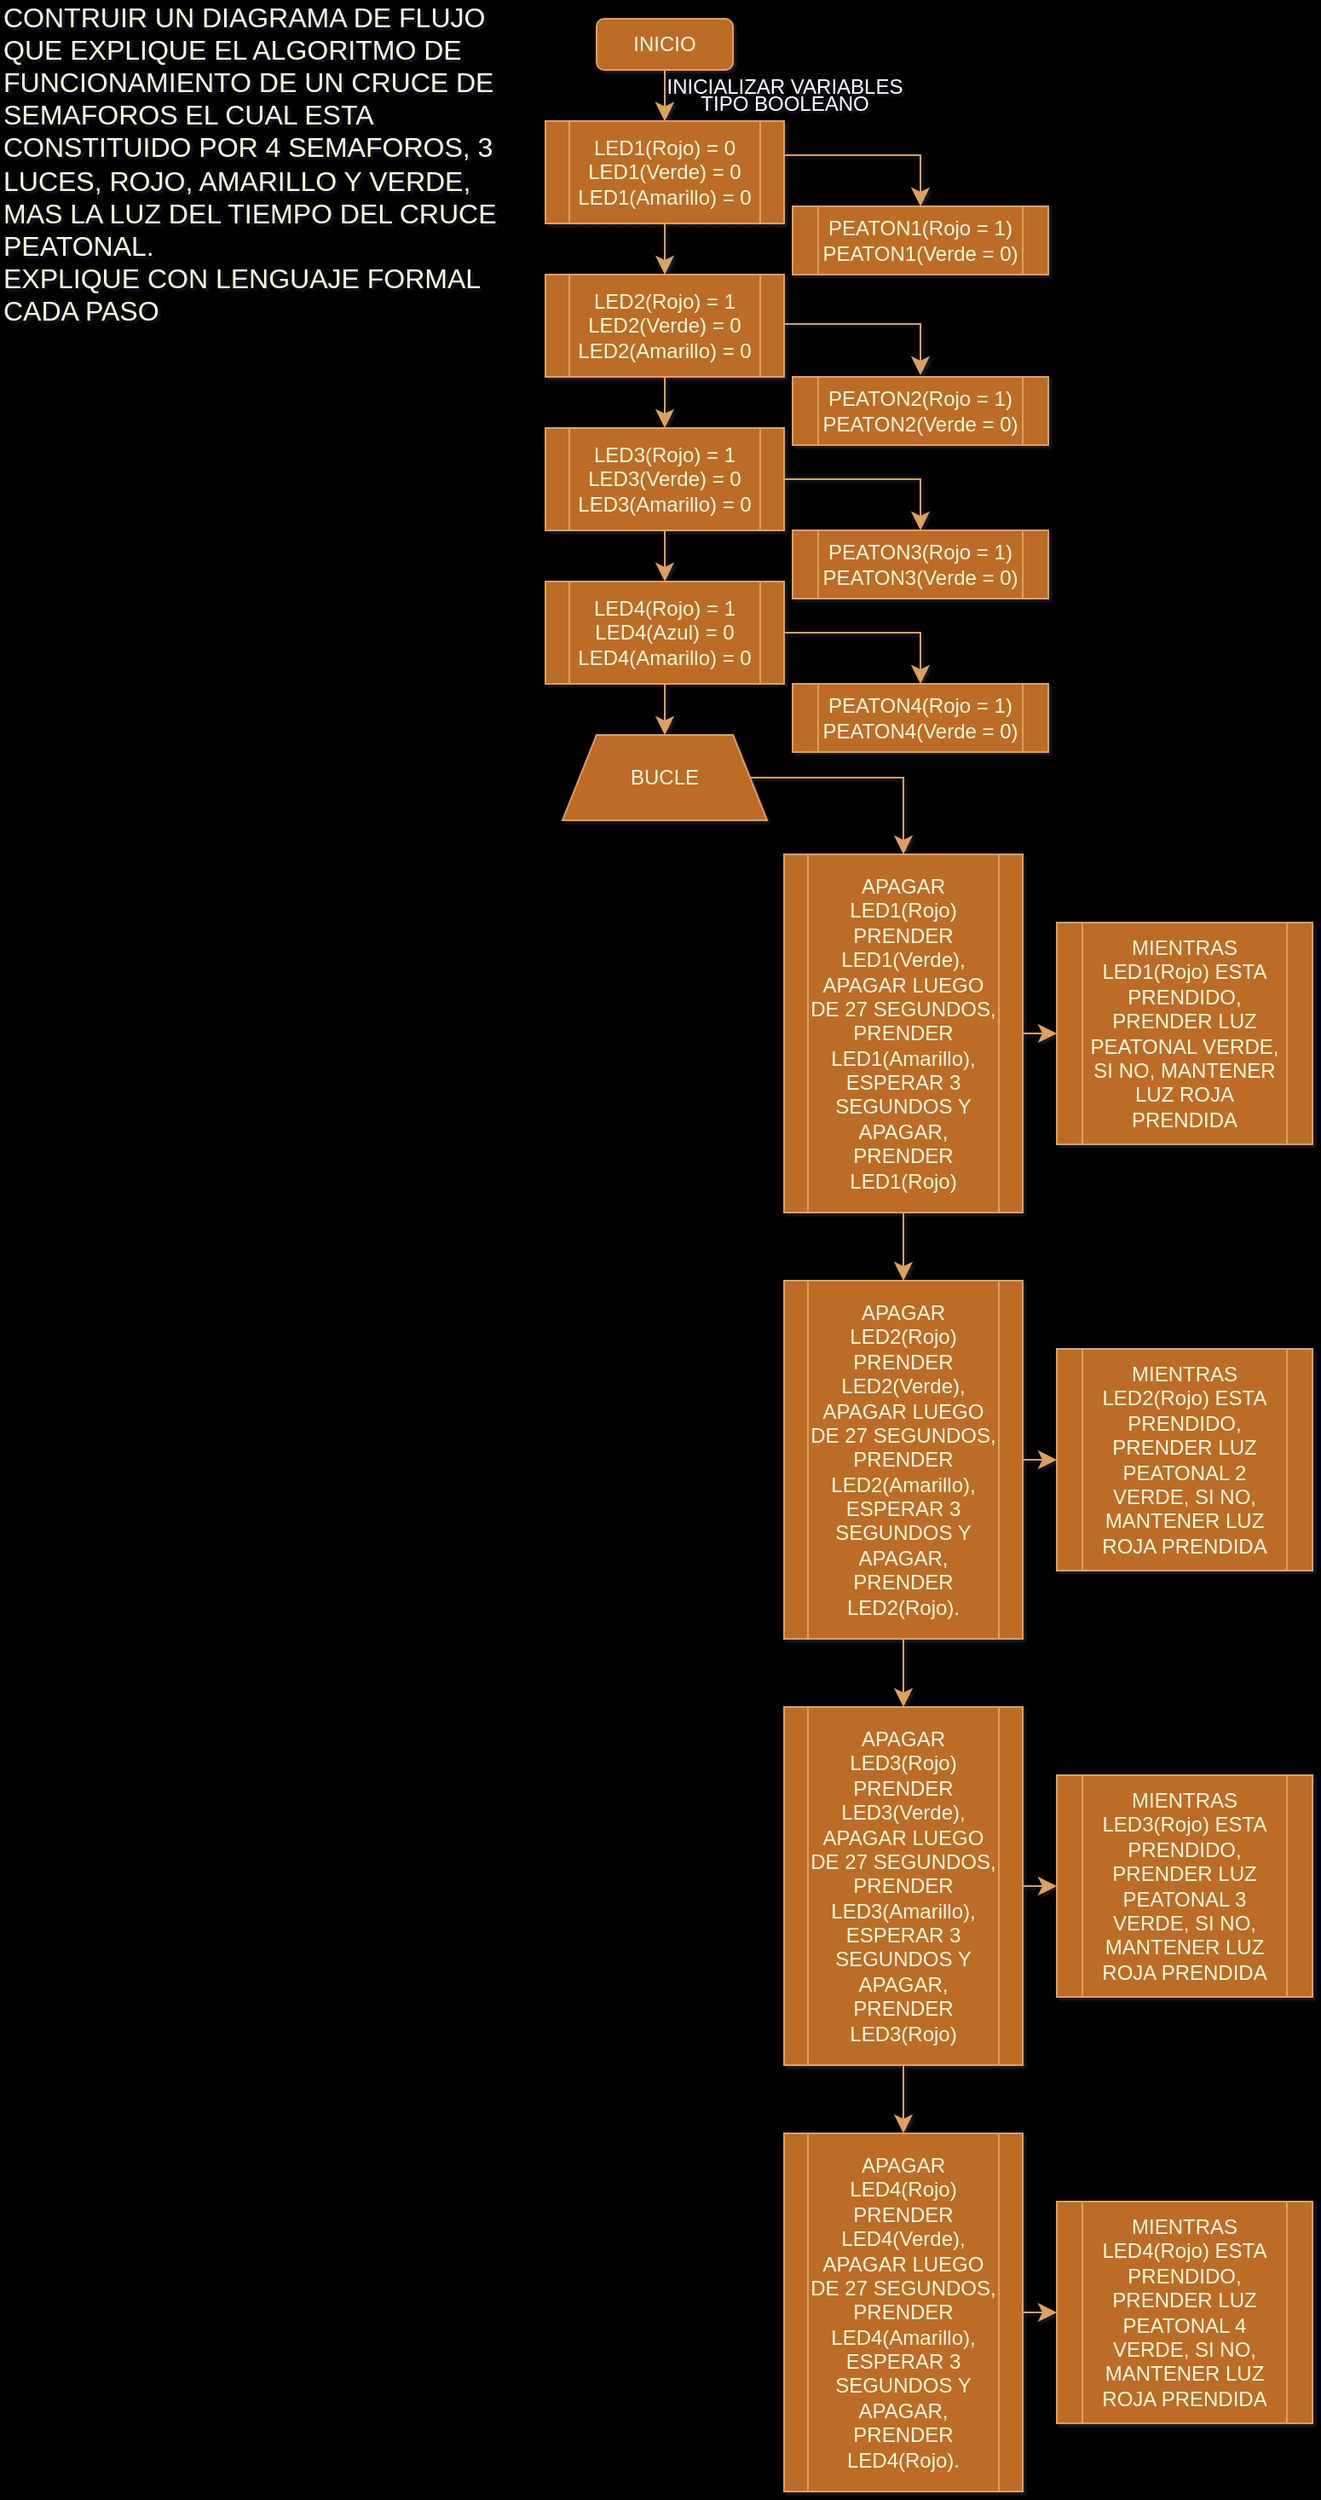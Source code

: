 <mxfile version="24.7.17">
  <diagram id="C5RBs43oDa-KdzZeNtuy" name="Page-1">
    <mxGraphModel dx="633" dy="628" grid="1" gridSize="10" guides="1" tooltips="1" connect="1" arrows="1" fold="1" page="1" pageScale="1" pageWidth="827" pageHeight="1169" background="#000000" math="0" shadow="1">
      <root>
        <mxCell id="WIyWlLk6GJQsqaUBKTNV-0" />
        <mxCell id="WIyWlLk6GJQsqaUBKTNV-1" parent="WIyWlLk6GJQsqaUBKTNV-0" />
        <mxCell id="6VBaOf3o9NcyqXHQ1wU7-5" style="edgeStyle=none;curved=1;rounded=0;orthogonalLoop=1;jettySize=auto;html=1;exitX=0.5;exitY=1;exitDx=0;exitDy=0;entryX=0.5;entryY=0;entryDx=0;entryDy=0;fontSize=12;startSize=8;endSize=8;labelBackgroundColor=none;strokeColor=#DDA15E;fontColor=default;" edge="1" parent="WIyWlLk6GJQsqaUBKTNV-1" source="6VBaOf3o9NcyqXHQ1wU7-0">
          <mxGeometry relative="1" as="geometry">
            <mxPoint x="400" y="170" as="targetPoint" />
          </mxGeometry>
        </mxCell>
        <mxCell id="6VBaOf3o9NcyqXHQ1wU7-0" value="LED1(Rojo) = 0&lt;div&gt;LED1(Verde) = 0&lt;br&gt;&lt;/div&gt;&lt;div&gt;LED1(Amarillo) = 0&lt;br&gt;&lt;/div&gt;" style="shape=process;whiteSpace=wrap;html=1;backgroundOutline=1;labelBackgroundColor=none;fillColor=#BC6C25;strokeColor=#DDA15E;fontColor=#FEFAE0;" vertex="1" parent="WIyWlLk6GJQsqaUBKTNV-1">
          <mxGeometry x="330" y="80" width="140" height="60" as="geometry" />
        </mxCell>
        <mxCell id="6VBaOf3o9NcyqXHQ1wU7-3" value="&lt;font color=&quot;#ffffff&quot;&gt;INICIALIZAR VARIABLES&lt;/font&gt;" style="edgeStyle=none;curved=1;rounded=0;orthogonalLoop=1;jettySize=auto;html=1;fontSize=12;startSize=8;endSize=8;labelBackgroundColor=none;strokeColor=#DDA15E;fontColor=default;" edge="1" parent="WIyWlLk6GJQsqaUBKTNV-1" source="6VBaOf3o9NcyqXHQ1wU7-2" target="6VBaOf3o9NcyqXHQ1wU7-0">
          <mxGeometry x="-0.333" y="70" relative="1" as="geometry">
            <mxPoint as="offset" />
          </mxGeometry>
        </mxCell>
        <mxCell id="6VBaOf3o9NcyqXHQ1wU7-2" value="INICIO" style="rounded=1;whiteSpace=wrap;html=1;labelBackgroundColor=none;fillColor=#BC6C25;strokeColor=#DDA15E;fontColor=#FEFAE0;" vertex="1" parent="WIyWlLk6GJQsqaUBKTNV-1">
          <mxGeometry x="360" y="20" width="80" height="30" as="geometry" />
        </mxCell>
        <mxCell id="6VBaOf3o9NcyqXHQ1wU7-10" style="edgeStyle=none;curved=1;rounded=0;orthogonalLoop=1;jettySize=auto;html=1;exitX=0.5;exitY=1;exitDx=0;exitDy=0;entryX=0.5;entryY=0;entryDx=0;entryDy=0;strokeColor=#DDA15E;fontSize=12;fontColor=#FEFAE0;startSize=8;endSize=8;fillColor=#BC6C25;" edge="1" parent="WIyWlLk6GJQsqaUBKTNV-1">
          <mxGeometry relative="1" as="geometry">
            <mxPoint x="400" y="230" as="sourcePoint" />
            <mxPoint x="400" y="260" as="targetPoint" />
          </mxGeometry>
        </mxCell>
        <mxCell id="6VBaOf3o9NcyqXHQ1wU7-12" style="edgeStyle=none;curved=1;rounded=0;orthogonalLoop=1;jettySize=auto;html=1;exitX=0.5;exitY=1;exitDx=0;exitDy=0;entryX=0.5;entryY=0;entryDx=0;entryDy=0;strokeColor=#DDA15E;fontSize=12;fontColor=#FEFAE0;startSize=8;endSize=8;fillColor=#BC6C25;" edge="1" parent="WIyWlLk6GJQsqaUBKTNV-1">
          <mxGeometry relative="1" as="geometry">
            <mxPoint x="400" y="320" as="sourcePoint" />
            <mxPoint x="400" y="350" as="targetPoint" />
          </mxGeometry>
        </mxCell>
        <mxCell id="6VBaOf3o9NcyqXHQ1wU7-14" style="edgeStyle=none;curved=1;rounded=0;orthogonalLoop=1;jettySize=auto;html=1;exitX=0.5;exitY=1;exitDx=0;exitDy=0;entryX=0.5;entryY=0;entryDx=0;entryDy=0;strokeColor=#DDA15E;fontSize=12;fontColor=#FEFAE0;startSize=8;endSize=8;fillColor=#BC6C25;" edge="1" parent="WIyWlLk6GJQsqaUBKTNV-1" target="6VBaOf3o9NcyqXHQ1wU7-13">
          <mxGeometry relative="1" as="geometry">
            <mxPoint x="400" y="410" as="sourcePoint" />
          </mxGeometry>
        </mxCell>
        <mxCell id="6VBaOf3o9NcyqXHQ1wU7-31" style="edgeStyle=none;curved=0;rounded=0;orthogonalLoop=1;jettySize=auto;html=1;exitX=1;exitY=0.5;exitDx=0;exitDy=0;strokeColor=none;fontSize=12;fontColor=#FEFAE0;startSize=8;endSize=8;fillColor=#BC6C25;" edge="1" parent="WIyWlLk6GJQsqaUBKTNV-1" source="6VBaOf3o9NcyqXHQ1wU7-13">
          <mxGeometry relative="1" as="geometry">
            <mxPoint x="520" y="430" as="targetPoint" />
          </mxGeometry>
        </mxCell>
        <mxCell id="6VBaOf3o9NcyqXHQ1wU7-33" style="edgeStyle=none;curved=0;rounded=0;orthogonalLoop=1;jettySize=auto;html=1;exitX=1;exitY=0.5;exitDx=0;exitDy=0;strokeColor=#DDA15E;fontSize=12;fontColor=#FEFAE0;startSize=8;endSize=8;fillColor=#BC6C25;" edge="1" parent="WIyWlLk6GJQsqaUBKTNV-1" source="6VBaOf3o9NcyqXHQ1wU7-13">
          <mxGeometry relative="1" as="geometry">
            <mxPoint x="540" y="510" as="targetPoint" />
            <Array as="points">
              <mxPoint x="540" y="465" />
            </Array>
          </mxGeometry>
        </mxCell>
        <mxCell id="6VBaOf3o9NcyqXHQ1wU7-13" value="BUCLE" style="shape=trapezoid;perimeter=trapezoidPerimeter;whiteSpace=wrap;html=1;fixedSize=1;strokeColor=#DDA15E;fontColor=#FEFAE0;fillColor=#BC6C25;" vertex="1" parent="WIyWlLk6GJQsqaUBKTNV-1">
          <mxGeometry x="340" y="440" width="120" height="50" as="geometry" />
        </mxCell>
        <mxCell id="6VBaOf3o9NcyqXHQ1wU7-35" value="CONTRUIR UN DIAGRAMA DE FLUJO QUE EXPLIQUE EL ALGORITMO DE FUNCIONAMIENTO DE UN CRUCE DE SEMAFOROS EL CUAL ESTA CONSTITUIDO POR 4 SEMAFOROS, 3 LUCES, ROJO, AMARILLO Y VERDE, MAS LA LUZ DEL TIEMPO DEL CRUCE PEATONAL.&lt;div&gt;EXPLIQUE CON LENGUAJE FORMAL CADA PASO&lt;/div&gt;" style="text;html=1;align=left;verticalAlign=middle;whiteSpace=wrap;rounded=0;fontSize=16;fontColor=#FEFAE0;" vertex="1" parent="WIyWlLk6GJQsqaUBKTNV-1">
          <mxGeometry x="10" y="10" width="300" height="190" as="geometry" />
        </mxCell>
        <mxCell id="6VBaOf3o9NcyqXHQ1wU7-37" value="LED2(Rojo) = 1&lt;div&gt;LED2(Verde) = 0&lt;br&gt;&lt;/div&gt;&lt;div&gt;LED2(Amarillo) = 0&lt;br&gt;&lt;/div&gt;" style="shape=process;whiteSpace=wrap;html=1;backgroundOutline=1;labelBackgroundColor=none;fillColor=#BC6C25;strokeColor=#DDA15E;fontColor=#FEFAE0;" vertex="1" parent="WIyWlLk6GJQsqaUBKTNV-1">
          <mxGeometry x="330" y="170" width="140" height="60" as="geometry" />
        </mxCell>
        <mxCell id="6VBaOf3o9NcyqXHQ1wU7-71" style="edgeStyle=none;curved=0;rounded=0;orthogonalLoop=1;jettySize=auto;html=1;exitX=1;exitY=0.5;exitDx=0;exitDy=0;strokeColor=#DDA15E;fontSize=12;fontColor=#FEFAE0;startSize=8;endSize=8;fillColor=#BC6C25;entryX=0.5;entryY=0;entryDx=0;entryDy=0;" edge="1" parent="WIyWlLk6GJQsqaUBKTNV-1" source="6VBaOf3o9NcyqXHQ1wU7-38" target="6VBaOf3o9NcyqXHQ1wU7-52">
          <mxGeometry relative="1" as="geometry">
            <mxPoint x="510" y="310" as="targetPoint" />
            <Array as="points">
              <mxPoint x="550" y="290" />
            </Array>
          </mxGeometry>
        </mxCell>
        <mxCell id="6VBaOf3o9NcyqXHQ1wU7-38" value="LED3(Rojo) = 1&lt;div&gt;LED3(Verde) = 0&lt;br&gt;&lt;/div&gt;&lt;div&gt;LED3(Amarillo) = 0&lt;/div&gt;" style="shape=process;whiteSpace=wrap;html=1;backgroundOutline=1;labelBackgroundColor=none;fillColor=#BC6C25;strokeColor=#DDA15E;fontColor=#FEFAE0;" vertex="1" parent="WIyWlLk6GJQsqaUBKTNV-1">
          <mxGeometry x="330" y="260" width="140" height="60" as="geometry" />
        </mxCell>
        <mxCell id="6VBaOf3o9NcyqXHQ1wU7-39" value="LED4(Rojo) = 1&lt;div&gt;LED4(Azul) = 0&lt;br&gt;&lt;/div&gt;&lt;div&gt;LED4(Amarillo) = 0&lt;br&gt;&lt;/div&gt;" style="shape=process;whiteSpace=wrap;html=1;backgroundOutline=1;labelBackgroundColor=none;fillColor=#BC6C25;strokeColor=#DDA15E;fontColor=#FEFAE0;" vertex="1" parent="WIyWlLk6GJQsqaUBKTNV-1">
          <mxGeometry x="330" y="350" width="140" height="60" as="geometry" />
        </mxCell>
        <mxCell id="6VBaOf3o9NcyqXHQ1wU7-45" style="edgeStyle=none;curved=1;rounded=0;orthogonalLoop=1;jettySize=auto;html=1;exitX=0.5;exitY=1;exitDx=0;exitDy=0;entryX=0.5;entryY=0;entryDx=0;entryDy=0;strokeColor=#DDA15E;fontSize=12;fontColor=#FEFAE0;startSize=8;endSize=8;fillColor=#BC6C25;" edge="1" parent="WIyWlLk6GJQsqaUBKTNV-1" source="6VBaOf3o9NcyqXHQ1wU7-40" target="6VBaOf3o9NcyqXHQ1wU7-44">
          <mxGeometry relative="1" as="geometry" />
        </mxCell>
        <mxCell id="6VBaOf3o9NcyqXHQ1wU7-56" style="edgeStyle=none;curved=1;rounded=0;orthogonalLoop=1;jettySize=auto;html=1;exitX=1;exitY=0.5;exitDx=0;exitDy=0;entryX=0;entryY=0.5;entryDx=0;entryDy=0;strokeColor=#DDA15E;fontSize=12;fontColor=#FEFAE0;startSize=8;endSize=8;fillColor=#BC6C25;" edge="1" parent="WIyWlLk6GJQsqaUBKTNV-1" source="6VBaOf3o9NcyqXHQ1wU7-40" target="6VBaOf3o9NcyqXHQ1wU7-54">
          <mxGeometry relative="1" as="geometry" />
        </mxCell>
        <mxCell id="6VBaOf3o9NcyqXHQ1wU7-40" value="&lt;div&gt;APAGAR LED1(Rojo)&lt;/div&gt;PRENDER LED1(Verde), APAGAR LUEGO DE 27 SEGUNDOS, PRENDER LED1(Amarillo), ESPERAR 3 SEGUNDOS Y APAGAR, PRENDER LED1(Rojo)" style="shape=process;whiteSpace=wrap;html=1;backgroundOutline=1;labelBackgroundColor=none;fillColor=#BC6C25;strokeColor=#DDA15E;fontColor=#FEFAE0;align=center;" vertex="1" parent="WIyWlLk6GJQsqaUBKTNV-1">
          <mxGeometry x="470" y="510" width="140" height="210" as="geometry" />
        </mxCell>
        <mxCell id="6VBaOf3o9NcyqXHQ1wU7-42" value="&lt;font color=&quot;#ffffff&quot;&gt;TIPO BOOLEANO&lt;/font&gt;" style="edgeStyle=none;curved=1;rounded=0;orthogonalLoop=1;jettySize=auto;html=1;fontSize=12;startSize=8;endSize=8;labelBackgroundColor=none;strokeColor=#DDA15E;fontColor=default;exitX=0.5;exitY=1;exitDx=0;exitDy=0;" edge="1" parent="WIyWlLk6GJQsqaUBKTNV-1" source="6VBaOf3o9NcyqXHQ1wU7-2">
          <mxGeometry x="0.333" y="70" relative="1" as="geometry">
            <mxPoint x="410" y="60" as="sourcePoint" />
            <mxPoint x="400" y="80" as="targetPoint" />
            <mxPoint as="offset" />
          </mxGeometry>
        </mxCell>
        <mxCell id="6VBaOf3o9NcyqXHQ1wU7-48" style="edgeStyle=none;curved=1;rounded=0;orthogonalLoop=1;jettySize=auto;html=1;exitX=0.5;exitY=1;exitDx=0;exitDy=0;entryX=0.5;entryY=0;entryDx=0;entryDy=0;strokeColor=#DDA15E;fontSize=12;fontColor=#FEFAE0;startSize=8;endSize=8;fillColor=#BC6C25;" edge="1" parent="WIyWlLk6GJQsqaUBKTNV-1" source="6VBaOf3o9NcyqXHQ1wU7-44" target="6VBaOf3o9NcyqXHQ1wU7-46">
          <mxGeometry relative="1" as="geometry" />
        </mxCell>
        <mxCell id="6VBaOf3o9NcyqXHQ1wU7-60" style="edgeStyle=none;curved=1;rounded=0;orthogonalLoop=1;jettySize=auto;html=1;exitX=1;exitY=0.5;exitDx=0;exitDy=0;entryX=0;entryY=0.5;entryDx=0;entryDy=0;strokeColor=#DDA15E;fontSize=12;fontColor=#FEFAE0;startSize=8;endSize=8;fillColor=#BC6C25;" edge="1" parent="WIyWlLk6GJQsqaUBKTNV-1" source="6VBaOf3o9NcyqXHQ1wU7-44" target="6VBaOf3o9NcyqXHQ1wU7-59">
          <mxGeometry relative="1" as="geometry" />
        </mxCell>
        <mxCell id="6VBaOf3o9NcyqXHQ1wU7-44" value="&lt;div&gt;APAGAR LED2(Rojo)&lt;br&gt;&lt;/div&gt;PRENDER LED2(Verde), APAGAR LUEGO DE 27 SEGUNDOS, PRENDER LED2(Amarillo), ESPERAR 3 SEGUNDOS Y APAGAR, PRENDER LED2(Rojo)." style="shape=process;whiteSpace=wrap;html=1;backgroundOutline=1;labelBackgroundColor=none;fillColor=#BC6C25;strokeColor=#DDA15E;fontColor=#FEFAE0;align=center;" vertex="1" parent="WIyWlLk6GJQsqaUBKTNV-1">
          <mxGeometry x="470" y="760" width="140" height="210" as="geometry" />
        </mxCell>
        <mxCell id="6VBaOf3o9NcyqXHQ1wU7-49" style="edgeStyle=none;curved=1;rounded=0;orthogonalLoop=1;jettySize=auto;html=1;exitX=0.5;exitY=1;exitDx=0;exitDy=0;strokeColor=#DDA15E;fontSize=12;fontColor=#FEFAE0;startSize=8;endSize=8;fillColor=#BC6C25;" edge="1" parent="WIyWlLk6GJQsqaUBKTNV-1" source="6VBaOf3o9NcyqXHQ1wU7-46" target="6VBaOf3o9NcyqXHQ1wU7-47">
          <mxGeometry relative="1" as="geometry" />
        </mxCell>
        <mxCell id="6VBaOf3o9NcyqXHQ1wU7-64" style="edgeStyle=none;curved=1;rounded=0;orthogonalLoop=1;jettySize=auto;html=1;exitX=1;exitY=0.5;exitDx=0;exitDy=0;entryX=0;entryY=0.5;entryDx=0;entryDy=0;strokeColor=#DDA15E;fontSize=12;fontColor=#FEFAE0;startSize=8;endSize=8;fillColor=#BC6C25;" edge="1" parent="WIyWlLk6GJQsqaUBKTNV-1" source="6VBaOf3o9NcyqXHQ1wU7-46" target="6VBaOf3o9NcyqXHQ1wU7-61">
          <mxGeometry relative="1" as="geometry" />
        </mxCell>
        <mxCell id="6VBaOf3o9NcyqXHQ1wU7-46" value="&lt;div&gt;APAGAR LED3(Rojo)&lt;br&gt;&lt;/div&gt;PRENDER LED3(Verde), APAGAR LUEGO DE 27 SEGUNDOS, PRENDER LED3(Amarillo), ESPERAR 3 SEGUNDOS Y APAGAR, PRENDER LED3(Rojo)" style="shape=process;whiteSpace=wrap;html=1;backgroundOutline=1;labelBackgroundColor=none;fillColor=#BC6C25;strokeColor=#DDA15E;fontColor=#FEFAE0;align=center;" vertex="1" parent="WIyWlLk6GJQsqaUBKTNV-1">
          <mxGeometry x="470" y="1010" width="140" height="210" as="geometry" />
        </mxCell>
        <mxCell id="6VBaOf3o9NcyqXHQ1wU7-66" style="edgeStyle=none;curved=1;rounded=0;orthogonalLoop=1;jettySize=auto;html=1;exitX=1;exitY=0.5;exitDx=0;exitDy=0;entryX=0;entryY=0.5;entryDx=0;entryDy=0;strokeColor=#DDA15E;fontSize=12;fontColor=#FEFAE0;startSize=8;endSize=8;fillColor=#BC6C25;" edge="1" parent="WIyWlLk6GJQsqaUBKTNV-1" source="6VBaOf3o9NcyqXHQ1wU7-47" target="6VBaOf3o9NcyqXHQ1wU7-65">
          <mxGeometry relative="1" as="geometry" />
        </mxCell>
        <mxCell id="6VBaOf3o9NcyqXHQ1wU7-47" value="&lt;div&gt;APAGAR LED4(Rojo)&lt;br&gt;&lt;/div&gt;PRENDER LED4(Verde), APAGAR LUEGO DE 27 SEGUNDOS, PRENDER LED4(Amarillo), ESPERAR 3 SEGUNDOS Y APAGAR, PRENDER LED4(Rojo)." style="shape=process;whiteSpace=wrap;html=1;backgroundOutline=1;labelBackgroundColor=none;fillColor=#BC6C25;strokeColor=#DDA15E;fontColor=#FEFAE0;align=center;" vertex="1" parent="WIyWlLk6GJQsqaUBKTNV-1">
          <mxGeometry x="470" y="1260" width="140" height="210" as="geometry" />
        </mxCell>
        <mxCell id="6VBaOf3o9NcyqXHQ1wU7-50" value="&lt;div&gt;PEATON1(Rojo = 1)&lt;/div&gt;&lt;div&gt;PEATON1(Verde = 0)&lt;br&gt;&lt;/div&gt;" style="shape=process;whiteSpace=wrap;html=1;backgroundOutline=1;labelBackgroundColor=none;fillColor=#BC6C25;strokeColor=#DDA15E;fontColor=#FEFAE0;" vertex="1" parent="WIyWlLk6GJQsqaUBKTNV-1">
          <mxGeometry x="475" y="130" width="150" height="40" as="geometry" />
        </mxCell>
        <mxCell id="6VBaOf3o9NcyqXHQ1wU7-51" value="&lt;div&gt;PEATON2(Rojo = 1)&lt;/div&gt;&lt;div&gt;PEATON2(Verde = 0)&lt;br&gt;&lt;/div&gt;" style="shape=process;whiteSpace=wrap;html=1;backgroundOutline=1;labelBackgroundColor=none;fillColor=#BC6C25;strokeColor=#DDA15E;fontColor=#FEFAE0;" vertex="1" parent="WIyWlLk6GJQsqaUBKTNV-1">
          <mxGeometry x="475" y="230" width="150" height="40" as="geometry" />
        </mxCell>
        <mxCell id="6VBaOf3o9NcyqXHQ1wU7-52" value="&lt;div&gt;PEATON3(Rojo = 1)&lt;/div&gt;&lt;div&gt;PEATON3(Verde = 0)&lt;br&gt;&lt;/div&gt;" style="shape=process;whiteSpace=wrap;html=1;backgroundOutline=1;labelBackgroundColor=none;fillColor=#BC6C25;strokeColor=#DDA15E;fontColor=#FEFAE0;" vertex="1" parent="WIyWlLk6GJQsqaUBKTNV-1">
          <mxGeometry x="475" y="320" width="150" height="40" as="geometry" />
        </mxCell>
        <mxCell id="6VBaOf3o9NcyqXHQ1wU7-53" value="&lt;div&gt;PEATON4(Rojo = 1)&lt;/div&gt;&lt;div&gt;PEATON4(Verde = 0)&lt;br&gt;&lt;/div&gt;" style="shape=process;whiteSpace=wrap;html=1;backgroundOutline=1;labelBackgroundColor=none;fillColor=#BC6C25;strokeColor=#DDA15E;fontColor=#FEFAE0;" vertex="1" parent="WIyWlLk6GJQsqaUBKTNV-1">
          <mxGeometry x="475" y="410" width="150" height="40" as="geometry" />
        </mxCell>
        <mxCell id="6VBaOf3o9NcyqXHQ1wU7-54" value="MIENTRAS LED1(Rojo) ESTA PRENDIDO, PRENDER LUZ PEATONAL VERDE, SI NO, MANTENER LUZ ROJA PRENDIDA" style="shape=process;whiteSpace=wrap;html=1;backgroundOutline=1;labelBackgroundColor=none;fillColor=#BC6C25;strokeColor=#DDA15E;fontColor=#FEFAE0;" vertex="1" parent="WIyWlLk6GJQsqaUBKTNV-1">
          <mxGeometry x="630" y="550" width="150" height="130" as="geometry" />
        </mxCell>
        <mxCell id="6VBaOf3o9NcyqXHQ1wU7-59" value="MIENTRAS LED2(Rojo) ESTA PRENDIDO, PRENDER LUZ PEATONAL 2 VERDE, SI NO, MANTENER LUZ ROJA PRENDIDA" style="shape=process;whiteSpace=wrap;html=1;backgroundOutline=1;labelBackgroundColor=none;fillColor=#BC6C25;strokeColor=#DDA15E;fontColor=#FEFAE0;" vertex="1" parent="WIyWlLk6GJQsqaUBKTNV-1">
          <mxGeometry x="630" y="800" width="150" height="130" as="geometry" />
        </mxCell>
        <mxCell id="6VBaOf3o9NcyqXHQ1wU7-61" value="MIENTRAS LED3(Rojo) ESTA PRENDIDO, PRENDER LUZ PEATONAL 3 VERDE, SI NO, MANTENER LUZ ROJA PRENDIDA" style="shape=process;whiteSpace=wrap;html=1;backgroundOutline=1;labelBackgroundColor=none;fillColor=#BC6C25;strokeColor=#DDA15E;fontColor=#FEFAE0;" vertex="1" parent="WIyWlLk6GJQsqaUBKTNV-1">
          <mxGeometry x="630" y="1050" width="150" height="130" as="geometry" />
        </mxCell>
        <mxCell id="6VBaOf3o9NcyqXHQ1wU7-65" value="MIENTRAS LED4(Rojo) ESTA PRENDIDO, PRENDER LUZ PEATONAL 4 VERDE, SI NO, MANTENER LUZ ROJA PRENDIDA" style="shape=process;whiteSpace=wrap;html=1;backgroundOutline=1;labelBackgroundColor=none;fillColor=#BC6C25;strokeColor=#DDA15E;fontColor=#FEFAE0;" vertex="1" parent="WIyWlLk6GJQsqaUBKTNV-1">
          <mxGeometry x="630" y="1300" width="150" height="130" as="geometry" />
        </mxCell>
        <mxCell id="6VBaOf3o9NcyqXHQ1wU7-72" style="edgeStyle=none;curved=0;rounded=0;orthogonalLoop=1;jettySize=auto;html=1;exitX=1;exitY=0.5;exitDx=0;exitDy=0;strokeColor=#DDA15E;fontSize=12;fontColor=#FEFAE0;startSize=8;endSize=8;fillColor=#BC6C25;entryX=0.5;entryY=0;entryDx=0;entryDy=0;" edge="1" parent="WIyWlLk6GJQsqaUBKTNV-1">
          <mxGeometry relative="1" as="geometry">
            <mxPoint x="550" y="229" as="targetPoint" />
            <mxPoint x="470" y="199" as="sourcePoint" />
            <Array as="points">
              <mxPoint x="550" y="199" />
            </Array>
          </mxGeometry>
        </mxCell>
        <mxCell id="6VBaOf3o9NcyqXHQ1wU7-73" style="edgeStyle=none;curved=0;rounded=0;orthogonalLoop=1;jettySize=auto;html=1;exitX=1;exitY=0.5;exitDx=0;exitDy=0;strokeColor=#DDA15E;fontSize=12;fontColor=#FEFAE0;startSize=8;endSize=8;fillColor=#BC6C25;entryX=0.5;entryY=0;entryDx=0;entryDy=0;" edge="1" parent="WIyWlLk6GJQsqaUBKTNV-1">
          <mxGeometry relative="1" as="geometry">
            <mxPoint x="550" y="130" as="targetPoint" />
            <mxPoint x="470" y="100" as="sourcePoint" />
            <Array as="points">
              <mxPoint x="550" y="100" />
            </Array>
          </mxGeometry>
        </mxCell>
        <mxCell id="6VBaOf3o9NcyqXHQ1wU7-74" style="edgeStyle=none;curved=0;rounded=0;orthogonalLoop=1;jettySize=auto;html=1;exitX=1;exitY=0.5;exitDx=0;exitDy=0;strokeColor=#DDA15E;fontSize=12;fontColor=#FEFAE0;startSize=8;endSize=8;fillColor=#BC6C25;entryX=0.5;entryY=0;entryDx=0;entryDy=0;" edge="1" parent="WIyWlLk6GJQsqaUBKTNV-1">
          <mxGeometry relative="1" as="geometry">
            <mxPoint x="550" y="410" as="targetPoint" />
            <mxPoint x="470" y="380" as="sourcePoint" />
            <Array as="points">
              <mxPoint x="550" y="380" />
            </Array>
          </mxGeometry>
        </mxCell>
      </root>
    </mxGraphModel>
  </diagram>
</mxfile>
